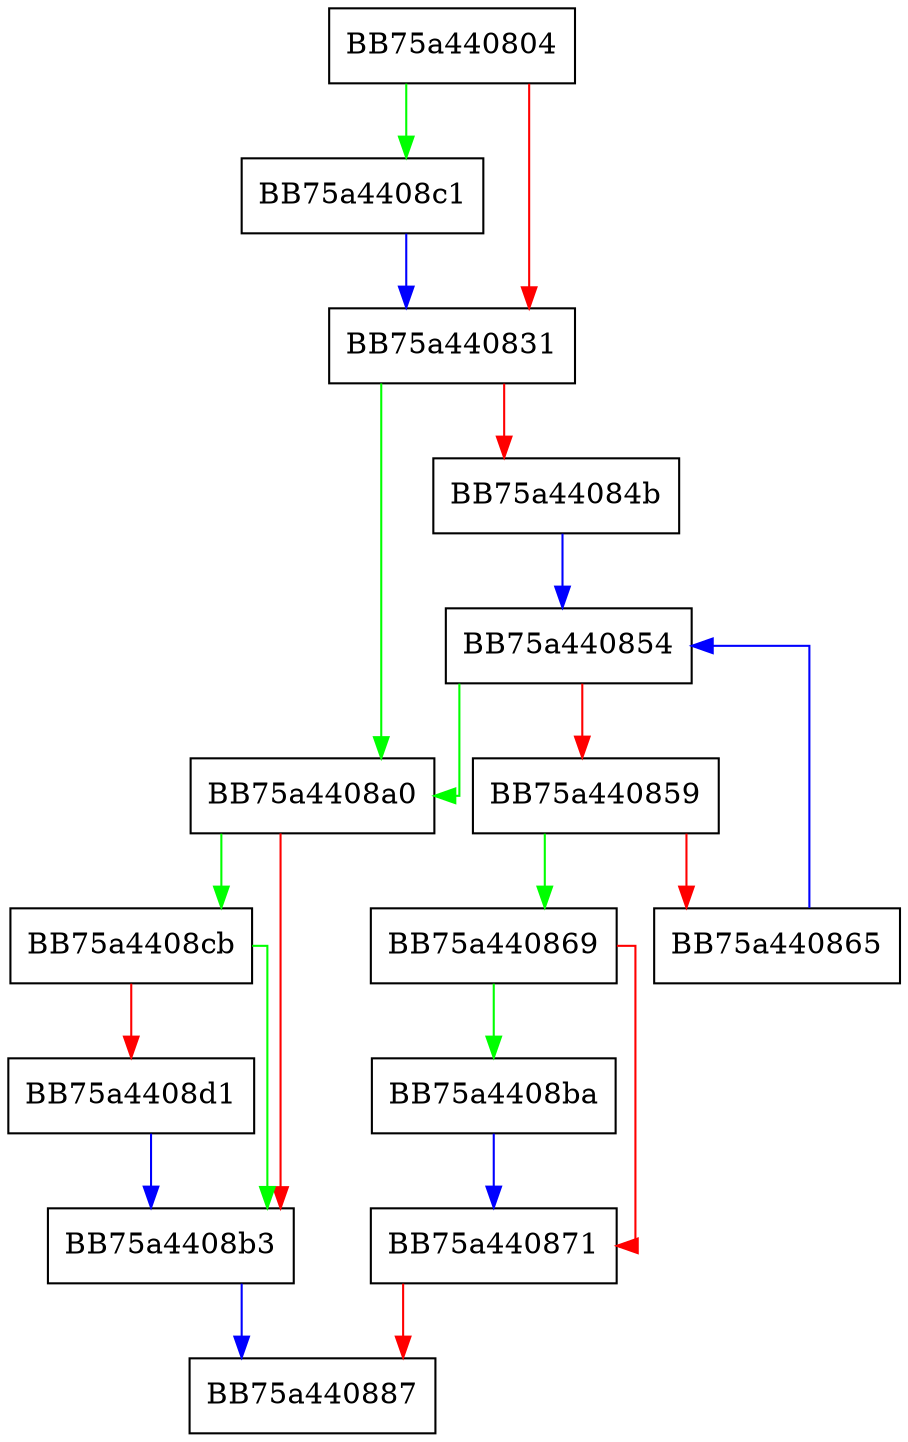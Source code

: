 digraph GetPathListByCSIDL {
  node [shape="box"];
  graph [splines=ortho];
  BB75a440804 -> BB75a4408c1 [color="green"];
  BB75a440804 -> BB75a440831 [color="red"];
  BB75a440831 -> BB75a4408a0 [color="green"];
  BB75a440831 -> BB75a44084b [color="red"];
  BB75a44084b -> BB75a440854 [color="blue"];
  BB75a440854 -> BB75a4408a0 [color="green"];
  BB75a440854 -> BB75a440859 [color="red"];
  BB75a440859 -> BB75a440869 [color="green"];
  BB75a440859 -> BB75a440865 [color="red"];
  BB75a440865 -> BB75a440854 [color="blue"];
  BB75a440869 -> BB75a4408ba [color="green"];
  BB75a440869 -> BB75a440871 [color="red"];
  BB75a440871 -> BB75a440887 [color="red"];
  BB75a4408a0 -> BB75a4408cb [color="green"];
  BB75a4408a0 -> BB75a4408b3 [color="red"];
  BB75a4408b3 -> BB75a440887 [color="blue"];
  BB75a4408ba -> BB75a440871 [color="blue"];
  BB75a4408c1 -> BB75a440831 [color="blue"];
  BB75a4408cb -> BB75a4408b3 [color="green"];
  BB75a4408cb -> BB75a4408d1 [color="red"];
  BB75a4408d1 -> BB75a4408b3 [color="blue"];
}